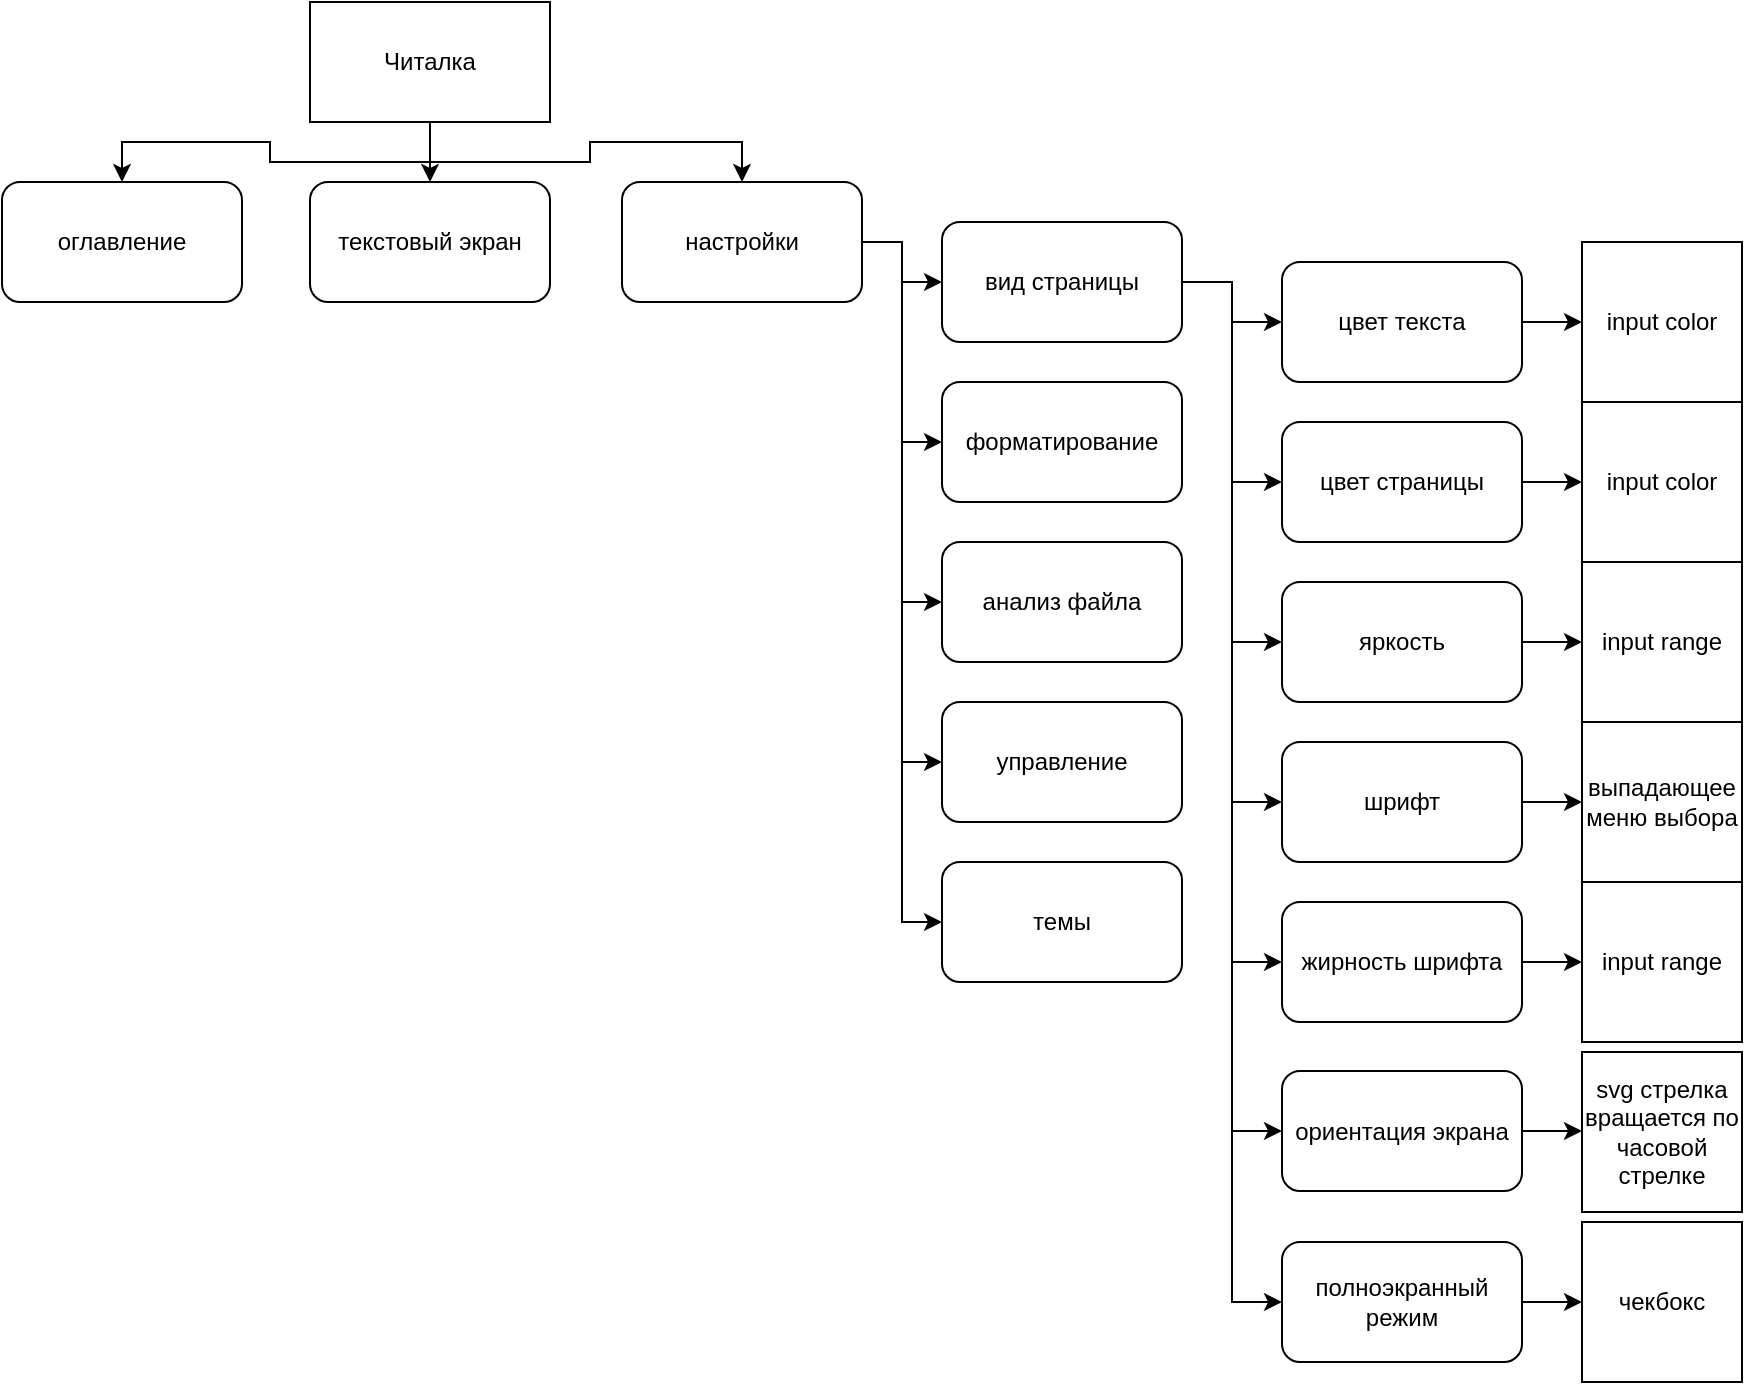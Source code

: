 <mxfile version="20.2.3" type="device"><diagram id="fKBj_SZYZ4aYNSWpbGEM" name="Страница 1"><mxGraphModel dx="1094" dy="696" grid="1" gridSize="10" guides="1" tooltips="1" connect="1" arrows="1" fold="1" page="1" pageScale="1" pageWidth="827" pageHeight="1169" math="0" shadow="0"><root><mxCell id="0"/><mxCell id="1" parent="0"/><mxCell id="FydCGRWpUIYdHR7Puri6-5" style="edgeStyle=orthogonalEdgeStyle;rounded=0;orthogonalLoop=1;jettySize=auto;html=1;exitX=0.5;exitY=1;exitDx=0;exitDy=0;entryX=0.5;entryY=0;entryDx=0;entryDy=0;" parent="1" source="FydCGRWpUIYdHR7Puri6-1" target="FydCGRWpUIYdHR7Puri6-2" edge="1"><mxGeometry relative="1" as="geometry"/></mxCell><mxCell id="FydCGRWpUIYdHR7Puri6-6" style="edgeStyle=orthogonalEdgeStyle;rounded=0;orthogonalLoop=1;jettySize=auto;html=1;exitX=0.5;exitY=1;exitDx=0;exitDy=0;entryX=0.5;entryY=0;entryDx=0;entryDy=0;" parent="1" source="FydCGRWpUIYdHR7Puri6-1" target="FydCGRWpUIYdHR7Puri6-3" edge="1"><mxGeometry relative="1" as="geometry"/></mxCell><mxCell id="FydCGRWpUIYdHR7Puri6-7" style="edgeStyle=orthogonalEdgeStyle;rounded=0;orthogonalLoop=1;jettySize=auto;html=1;exitX=0.5;exitY=1;exitDx=0;exitDy=0;" parent="1" source="FydCGRWpUIYdHR7Puri6-1" target="FydCGRWpUIYdHR7Puri6-4" edge="1"><mxGeometry relative="1" as="geometry"/></mxCell><mxCell id="FydCGRWpUIYdHR7Puri6-1" value="Читалка" style="rounded=0;whiteSpace=wrap;html=1;" parent="1" vertex="1"><mxGeometry x="354" y="20" width="120" height="60" as="geometry"/></mxCell><mxCell id="FydCGRWpUIYdHR7Puri6-2" value="текстовый экран" style="rounded=1;whiteSpace=wrap;html=1;" parent="1" vertex="1"><mxGeometry x="354" y="110" width="120" height="60" as="geometry"/></mxCell><mxCell id="FydCGRWpUIYdHR7Puri6-3" value="оглавление" style="rounded=1;whiteSpace=wrap;html=1;" parent="1" vertex="1"><mxGeometry x="200" y="110" width="120" height="60" as="geometry"/></mxCell><mxCell id="FydCGRWpUIYdHR7Puri6-13" style="edgeStyle=orthogonalEdgeStyle;rounded=0;orthogonalLoop=1;jettySize=auto;html=1;exitX=1;exitY=0.5;exitDx=0;exitDy=0;entryX=0;entryY=0.5;entryDx=0;entryDy=0;" parent="1" source="FydCGRWpUIYdHR7Puri6-4" target="FydCGRWpUIYdHR7Puri6-8" edge="1"><mxGeometry relative="1" as="geometry"/></mxCell><mxCell id="FydCGRWpUIYdHR7Puri6-14" style="edgeStyle=orthogonalEdgeStyle;rounded=0;orthogonalLoop=1;jettySize=auto;html=1;exitX=1;exitY=0.5;exitDx=0;exitDy=0;entryX=0;entryY=0.5;entryDx=0;entryDy=0;" parent="1" source="FydCGRWpUIYdHR7Puri6-4" target="FydCGRWpUIYdHR7Puri6-9" edge="1"><mxGeometry relative="1" as="geometry"/></mxCell><mxCell id="FydCGRWpUIYdHR7Puri6-15" style="edgeStyle=orthogonalEdgeStyle;rounded=0;orthogonalLoop=1;jettySize=auto;html=1;exitX=1;exitY=0.5;exitDx=0;exitDy=0;entryX=0;entryY=0.5;entryDx=0;entryDy=0;" parent="1" source="FydCGRWpUIYdHR7Puri6-4" target="FydCGRWpUIYdHR7Puri6-10" edge="1"><mxGeometry relative="1" as="geometry"/></mxCell><mxCell id="FydCGRWpUIYdHR7Puri6-16" style="edgeStyle=orthogonalEdgeStyle;rounded=0;orthogonalLoop=1;jettySize=auto;html=1;exitX=1;exitY=0.5;exitDx=0;exitDy=0;entryX=0;entryY=0.5;entryDx=0;entryDy=0;" parent="1" source="FydCGRWpUIYdHR7Puri6-4" target="FydCGRWpUIYdHR7Puri6-11" edge="1"><mxGeometry relative="1" as="geometry"><mxPoint x="650" y="360" as="targetPoint"/></mxGeometry></mxCell><mxCell id="FydCGRWpUIYdHR7Puri6-17" style="edgeStyle=orthogonalEdgeStyle;rounded=0;orthogonalLoop=1;jettySize=auto;html=1;exitX=1;exitY=0.5;exitDx=0;exitDy=0;entryX=0;entryY=0.5;entryDx=0;entryDy=0;" parent="1" source="FydCGRWpUIYdHR7Puri6-4" target="FydCGRWpUIYdHR7Puri6-12" edge="1"><mxGeometry relative="1" as="geometry"/></mxCell><mxCell id="FydCGRWpUIYdHR7Puri6-4" value="настройки" style="rounded=1;whiteSpace=wrap;html=1;" parent="1" vertex="1"><mxGeometry x="510" y="110" width="120" height="60" as="geometry"/></mxCell><mxCell id="lOVmnvIqoyhmJ72INE7w-8" style="edgeStyle=orthogonalEdgeStyle;rounded=0;orthogonalLoop=1;jettySize=auto;html=1;exitX=1;exitY=0.5;exitDx=0;exitDy=0;entryX=0;entryY=0.5;entryDx=0;entryDy=0;" edge="1" parent="1" source="FydCGRWpUIYdHR7Puri6-8" target="lOVmnvIqoyhmJ72INE7w-1"><mxGeometry relative="1" as="geometry"/></mxCell><mxCell id="lOVmnvIqoyhmJ72INE7w-9" style="edgeStyle=orthogonalEdgeStyle;rounded=0;orthogonalLoop=1;jettySize=auto;html=1;exitX=1;exitY=0.5;exitDx=0;exitDy=0;entryX=0;entryY=0.5;entryDx=0;entryDy=0;" edge="1" parent="1" source="FydCGRWpUIYdHR7Puri6-8" target="lOVmnvIqoyhmJ72INE7w-2"><mxGeometry relative="1" as="geometry"/></mxCell><mxCell id="lOVmnvIqoyhmJ72INE7w-10" style="edgeStyle=orthogonalEdgeStyle;rounded=0;orthogonalLoop=1;jettySize=auto;html=1;exitX=1;exitY=0.5;exitDx=0;exitDy=0;entryX=0;entryY=0.5;entryDx=0;entryDy=0;" edge="1" parent="1" source="FydCGRWpUIYdHR7Puri6-8" target="lOVmnvIqoyhmJ72INE7w-3"><mxGeometry relative="1" as="geometry"/></mxCell><mxCell id="lOVmnvIqoyhmJ72INE7w-11" style="edgeStyle=orthogonalEdgeStyle;rounded=0;orthogonalLoop=1;jettySize=auto;html=1;exitX=1;exitY=0.5;exitDx=0;exitDy=0;entryX=0;entryY=0.5;entryDx=0;entryDy=0;" edge="1" parent="1" source="FydCGRWpUIYdHR7Puri6-8" target="lOVmnvIqoyhmJ72INE7w-4"><mxGeometry relative="1" as="geometry"/></mxCell><mxCell id="lOVmnvIqoyhmJ72INE7w-12" style="edgeStyle=orthogonalEdgeStyle;rounded=0;orthogonalLoop=1;jettySize=auto;html=1;exitX=1;exitY=0.5;exitDx=0;exitDy=0;entryX=0;entryY=0.5;entryDx=0;entryDy=0;" edge="1" parent="1" source="FydCGRWpUIYdHR7Puri6-8" target="lOVmnvIqoyhmJ72INE7w-5"><mxGeometry relative="1" as="geometry"/></mxCell><mxCell id="lOVmnvIqoyhmJ72INE7w-13" style="edgeStyle=orthogonalEdgeStyle;rounded=0;orthogonalLoop=1;jettySize=auto;html=1;exitX=1;exitY=0.5;exitDx=0;exitDy=0;entryX=0;entryY=0.5;entryDx=0;entryDy=0;" edge="1" parent="1" source="FydCGRWpUIYdHR7Puri6-8" target="lOVmnvIqoyhmJ72INE7w-6"><mxGeometry relative="1" as="geometry"/></mxCell><mxCell id="lOVmnvIqoyhmJ72INE7w-14" style="edgeStyle=orthogonalEdgeStyle;rounded=0;orthogonalLoop=1;jettySize=auto;html=1;exitX=1;exitY=0.5;exitDx=0;exitDy=0;entryX=0;entryY=0.5;entryDx=0;entryDy=0;" edge="1" parent="1" source="FydCGRWpUIYdHR7Puri6-8" target="lOVmnvIqoyhmJ72INE7w-7"><mxGeometry relative="1" as="geometry"/></mxCell><mxCell id="FydCGRWpUIYdHR7Puri6-8" value="вид страницы" style="rounded=1;whiteSpace=wrap;html=1;" parent="1" vertex="1"><mxGeometry x="670" y="130" width="120" height="60" as="geometry"/></mxCell><mxCell id="FydCGRWpUIYdHR7Puri6-9" value="форматирование" style="rounded=1;whiteSpace=wrap;html=1;" parent="1" vertex="1"><mxGeometry x="670" y="210" width="120" height="60" as="geometry"/></mxCell><mxCell id="FydCGRWpUIYdHR7Puri6-10" value="анализ файла" style="rounded=1;whiteSpace=wrap;html=1;" parent="1" vertex="1"><mxGeometry x="670" y="290" width="120" height="60" as="geometry"/></mxCell><mxCell id="FydCGRWpUIYdHR7Puri6-11" value="управление" style="rounded=1;whiteSpace=wrap;html=1;" parent="1" vertex="1"><mxGeometry x="670" y="370" width="120" height="60" as="geometry"/></mxCell><mxCell id="FydCGRWpUIYdHR7Puri6-12" value="темы" style="rounded=1;whiteSpace=wrap;html=1;" parent="1" vertex="1"><mxGeometry x="670" y="450" width="120" height="60" as="geometry"/></mxCell><mxCell id="lOVmnvIqoyhmJ72INE7w-19" style="edgeStyle=orthogonalEdgeStyle;rounded=0;orthogonalLoop=1;jettySize=auto;html=1;exitX=1;exitY=0.5;exitDx=0;exitDy=0;entryX=0;entryY=0.5;entryDx=0;entryDy=0;" edge="1" parent="1" source="lOVmnvIqoyhmJ72INE7w-1" target="lOVmnvIqoyhmJ72INE7w-17"><mxGeometry relative="1" as="geometry"/></mxCell><mxCell id="lOVmnvIqoyhmJ72INE7w-1" value="цвет текста" style="rounded=1;whiteSpace=wrap;html=1;" vertex="1" parent="1"><mxGeometry x="840" y="150" width="120" height="60" as="geometry"/></mxCell><mxCell id="lOVmnvIqoyhmJ72INE7w-20" style="edgeStyle=orthogonalEdgeStyle;rounded=0;orthogonalLoop=1;jettySize=auto;html=1;exitX=1;exitY=0.5;exitDx=0;exitDy=0;entryX=0;entryY=0.5;entryDx=0;entryDy=0;" edge="1" parent="1" source="lOVmnvIqoyhmJ72INE7w-2" target="lOVmnvIqoyhmJ72INE7w-18"><mxGeometry relative="1" as="geometry"/></mxCell><mxCell id="lOVmnvIqoyhmJ72INE7w-2" value="цвет страницы" style="rounded=1;whiteSpace=wrap;html=1;" vertex="1" parent="1"><mxGeometry x="840" y="230" width="120" height="60" as="geometry"/></mxCell><mxCell id="lOVmnvIqoyhmJ72INE7w-25" style="edgeStyle=orthogonalEdgeStyle;rounded=0;orthogonalLoop=1;jettySize=auto;html=1;exitX=1;exitY=0.5;exitDx=0;exitDy=0;" edge="1" parent="1" source="lOVmnvIqoyhmJ72INE7w-3" target="lOVmnvIqoyhmJ72INE7w-22"><mxGeometry relative="1" as="geometry"/></mxCell><mxCell id="lOVmnvIqoyhmJ72INE7w-3" value="яркость&lt;span style=&quot;color: rgba(0, 0, 0, 0); font-family: monospace; font-size: 0px; text-align: start;&quot;&gt;%3CmxGraphModel%3E%3Croot%3E%3CmxCell%20id%3D%220%22%2F%3E%3CmxCell%20id%3D%221%22%20parent%3D%220%22%2F%3E%3CmxCell%20id%3D%222%22%20value%3D%22%22%20style%3D%22rounded%3D1%3BwhiteSpace%3Dwrap%3Bhtml%3D1%3B%22%20vertex%3D%221%22%20parent%3D%221%22%3E%3CmxGeometry%20x%3D%22580%22%20y%3D%22250%22%20width%3D%22120%22%20height%3D%2260%22%20as%3D%22geometry%22%2F%3E%3C%2FmxCell%3E%3C%2Froot%3E%3C%2FmxGraphModel%3E&lt;/span&gt;" style="rounded=1;whiteSpace=wrap;html=1;" vertex="1" parent="1"><mxGeometry x="840" y="310" width="120" height="60" as="geometry"/></mxCell><mxCell id="lOVmnvIqoyhmJ72INE7w-24" style="edgeStyle=orthogonalEdgeStyle;rounded=0;orthogonalLoop=1;jettySize=auto;html=1;exitX=1;exitY=0.5;exitDx=0;exitDy=0;entryX=0;entryY=0.5;entryDx=0;entryDy=0;" edge="1" parent="1" source="lOVmnvIqoyhmJ72INE7w-4" target="lOVmnvIqoyhmJ72INE7w-23"><mxGeometry relative="1" as="geometry"/></mxCell><mxCell id="lOVmnvIqoyhmJ72INE7w-4" value="шрифт" style="rounded=1;whiteSpace=wrap;html=1;" vertex="1" parent="1"><mxGeometry x="840" y="390" width="120" height="60" as="geometry"/></mxCell><mxCell id="lOVmnvIqoyhmJ72INE7w-27" style="edgeStyle=orthogonalEdgeStyle;rounded=0;orthogonalLoop=1;jettySize=auto;html=1;exitX=1;exitY=0.5;exitDx=0;exitDy=0;entryX=0;entryY=0.5;entryDx=0;entryDy=0;" edge="1" parent="1" source="lOVmnvIqoyhmJ72INE7w-5" target="lOVmnvIqoyhmJ72INE7w-26"><mxGeometry relative="1" as="geometry"/></mxCell><mxCell id="lOVmnvIqoyhmJ72INE7w-5" value="жирность шрифта" style="rounded=1;whiteSpace=wrap;html=1;" vertex="1" parent="1"><mxGeometry x="840" y="470" width="120" height="60" as="geometry"/></mxCell><mxCell id="lOVmnvIqoyhmJ72INE7w-16" style="edgeStyle=orthogonalEdgeStyle;rounded=0;orthogonalLoop=1;jettySize=auto;html=1;exitX=1;exitY=0.5;exitDx=0;exitDy=0;entryX=0;entryY=0.5;entryDx=0;entryDy=0;" edge="1" parent="1" source="lOVmnvIqoyhmJ72INE7w-6" target="lOVmnvIqoyhmJ72INE7w-15"><mxGeometry relative="1" as="geometry"/></mxCell><mxCell id="lOVmnvIqoyhmJ72INE7w-6" value="ориентация экрана" style="rounded=1;whiteSpace=wrap;html=1;" vertex="1" parent="1"><mxGeometry x="840" y="554.5" width="120" height="60" as="geometry"/></mxCell><mxCell id="lOVmnvIqoyhmJ72INE7w-29" style="edgeStyle=orthogonalEdgeStyle;rounded=0;orthogonalLoop=1;jettySize=auto;html=1;exitX=1;exitY=0.5;exitDx=0;exitDy=0;entryX=0;entryY=0.5;entryDx=0;entryDy=0;" edge="1" parent="1" source="lOVmnvIqoyhmJ72INE7w-7" target="lOVmnvIqoyhmJ72INE7w-28"><mxGeometry relative="1" as="geometry"/></mxCell><mxCell id="lOVmnvIqoyhmJ72INE7w-7" value="полноэкранный режим" style="rounded=1;whiteSpace=wrap;html=1;" vertex="1" parent="1"><mxGeometry x="840" y="640" width="120" height="60" as="geometry"/></mxCell><mxCell id="lOVmnvIqoyhmJ72INE7w-15" value="svg стрелка вращается по часовой стрелке" style="whiteSpace=wrap;html=1;aspect=fixed;" vertex="1" parent="1"><mxGeometry x="990" y="545" width="80" height="80" as="geometry"/></mxCell><mxCell id="lOVmnvIqoyhmJ72INE7w-17" value="input color" style="whiteSpace=wrap;html=1;aspect=fixed;" vertex="1" parent="1"><mxGeometry x="990" y="140" width="80" height="80" as="geometry"/></mxCell><mxCell id="lOVmnvIqoyhmJ72INE7w-18" value="input color" style="whiteSpace=wrap;html=1;aspect=fixed;" vertex="1" parent="1"><mxGeometry x="990" y="220" width="80" height="80" as="geometry"/></mxCell><mxCell id="lOVmnvIqoyhmJ72INE7w-22" value="input range" style="whiteSpace=wrap;html=1;aspect=fixed;" vertex="1" parent="1"><mxGeometry x="990" y="300" width="80" height="80" as="geometry"/></mxCell><mxCell id="lOVmnvIqoyhmJ72INE7w-23" value="выпадающее меню выбора" style="whiteSpace=wrap;html=1;aspect=fixed;" vertex="1" parent="1"><mxGeometry x="990" y="380" width="80" height="80" as="geometry"/></mxCell><mxCell id="lOVmnvIqoyhmJ72INE7w-26" value="input range" style="whiteSpace=wrap;html=1;aspect=fixed;" vertex="1" parent="1"><mxGeometry x="990" y="460" width="80" height="80" as="geometry"/></mxCell><mxCell id="lOVmnvIqoyhmJ72INE7w-28" value="чекбокс" style="whiteSpace=wrap;html=1;aspect=fixed;" vertex="1" parent="1"><mxGeometry x="990" y="630" width="80" height="80" as="geometry"/></mxCell></root></mxGraphModel></diagram></mxfile>